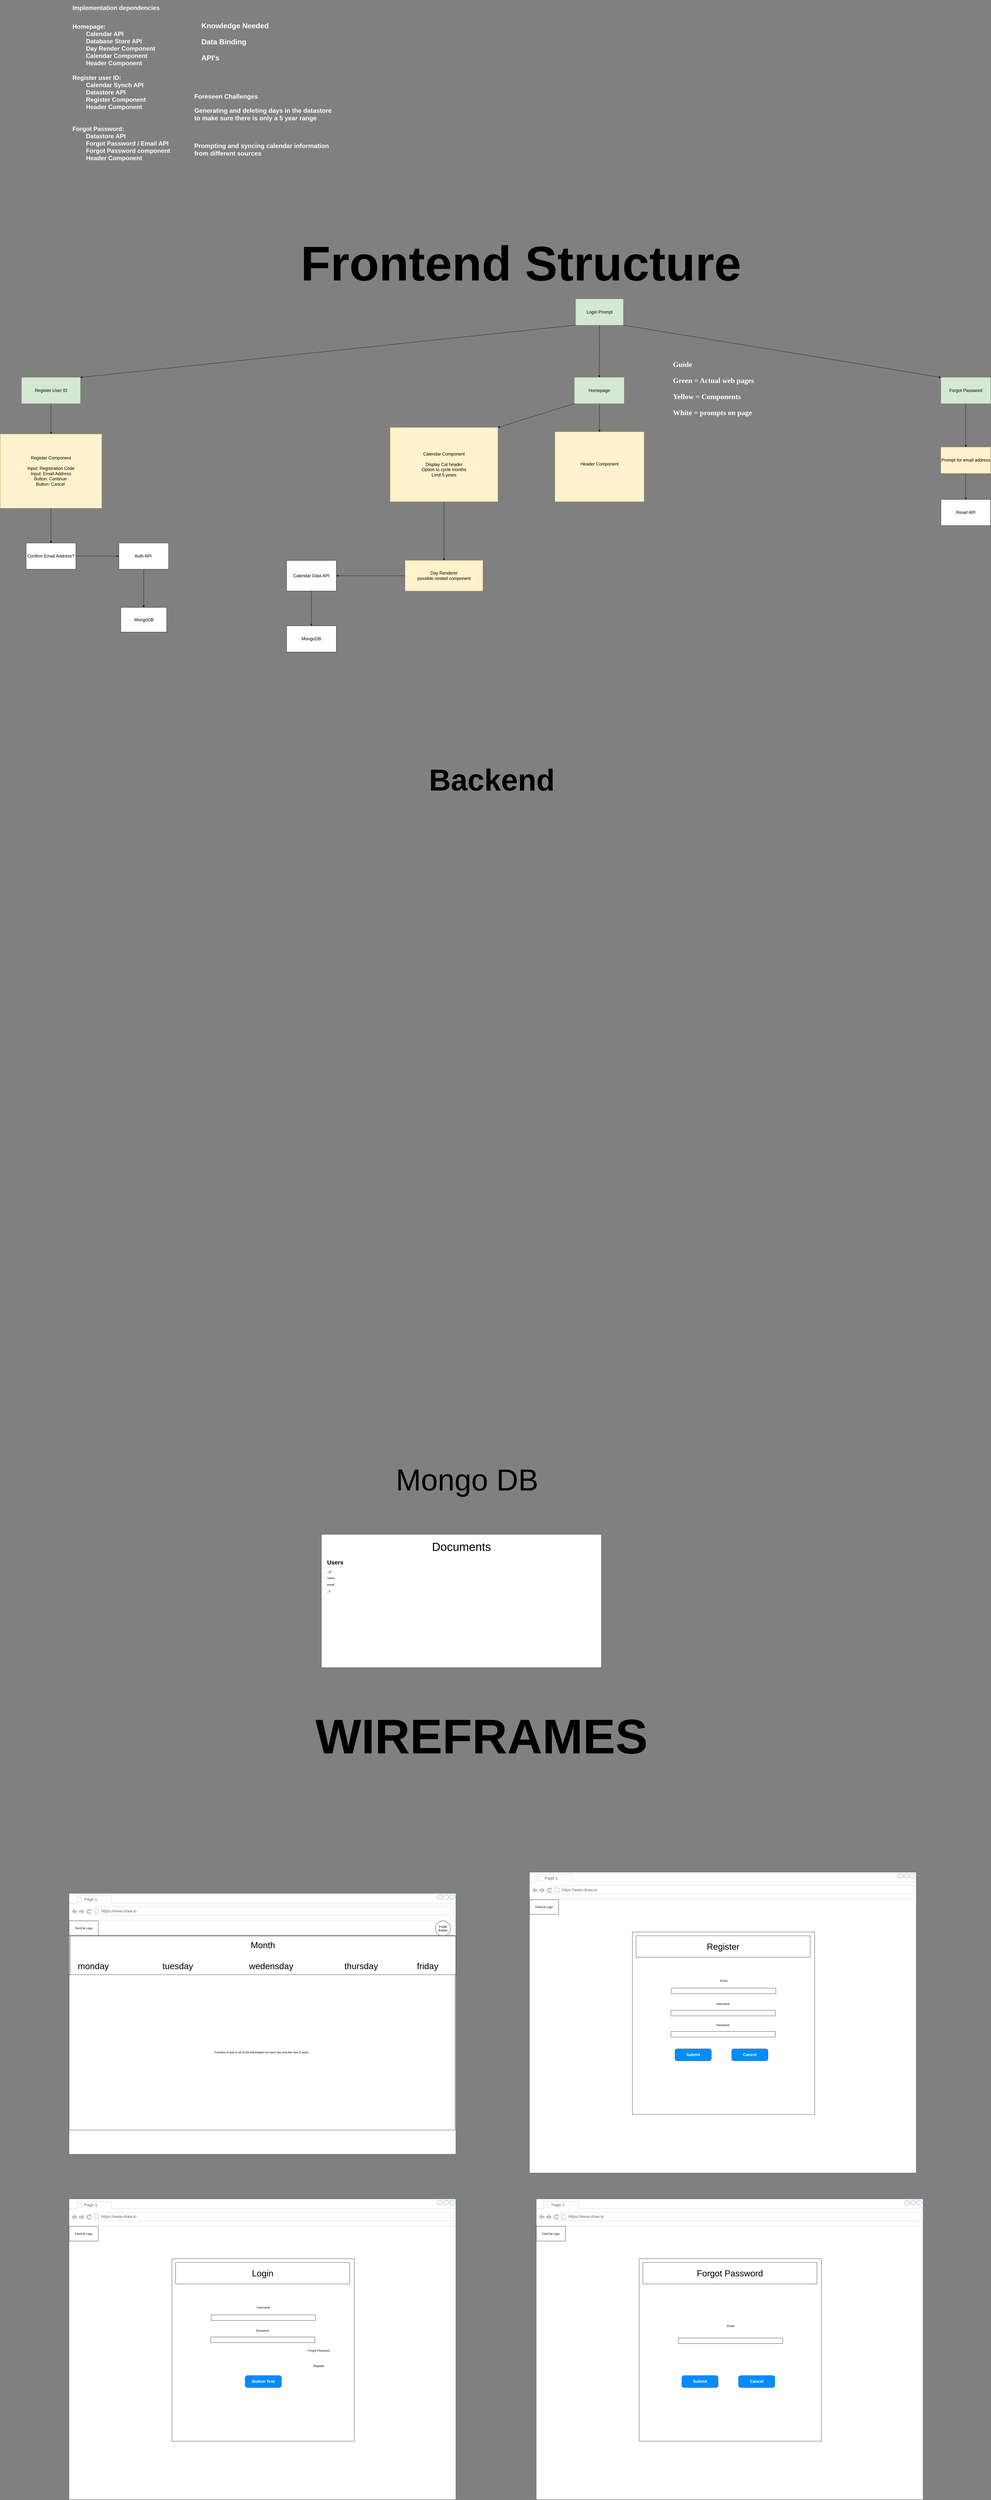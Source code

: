 <mxfile>
    <diagram id="mQ4QktbLPfkQFW6-Um_Z" name="Page-1">
        <mxGraphModel dx="3134" dy="2058" grid="0" gridSize="10" guides="1" tooltips="1" connect="1" arrows="1" fold="1" page="1" pageScale="1" pageWidth="850" pageHeight="1100" background="#808080" math="0" shadow="0">
            <root>
                <mxCell id="0"/>
                <mxCell id="1" parent="0"/>
                <mxCell id="VChRc7PzwLC0oZVzBRvW-25" value="&lt;h1 style=&quot;font-size: 30px&quot;&gt;&lt;font style=&quot;font-size: 30px&quot; color=&quot;#ffffff&quot;&gt;Knowledge Needed&lt;/font&gt;&lt;/h1&gt;&lt;p style=&quot;font-size: 30px&quot;&gt;&lt;font style=&quot;font-size: 30px&quot; color=&quot;#ffffff&quot;&gt;&lt;b&gt;Data Binding&lt;/b&gt;&lt;/font&gt;&lt;/p&gt;&lt;p style=&quot;font-size: 30px&quot;&gt;&lt;font style=&quot;font-size: 30px&quot; color=&quot;#ffffff&quot;&gt;&lt;b&gt;API's&lt;/b&gt;&lt;/font&gt;&lt;/p&gt;&lt;p style=&quot;font-size: 30px&quot;&gt;&lt;br&gt;&lt;/p&gt;" style="text;html=1;strokeColor=none;fillColor=none;spacing=5;spacingTop=-20;whiteSpace=wrap;overflow=hidden;rounded=0;" parent="1" vertex="1">
                    <mxGeometry x="-791" y="-724" width="375" height="263" as="geometry"/>
                </mxCell>
                <mxCell id="VChRc7PzwLC0oZVzBRvW-35" value="&lt;h1 style=&quot;font-size: 26px&quot;&gt;&lt;font style=&quot;font-size: 26px&quot; color=&quot;#ffffff&quot;&gt;Foreseen Challenges&lt;/font&gt;&lt;/h1&gt;&lt;p style=&quot;font-size: 26px&quot;&gt;&lt;font style=&quot;font-size: 26px&quot; color=&quot;#ffffff&quot;&gt;&lt;b&gt;Generating and deleting days in the datastore to make sure there is only a 5 year range&amp;nbsp;&lt;/b&gt;&lt;/font&gt;&lt;/p&gt;&lt;p style=&quot;font-size: 26px&quot;&gt;&lt;font style=&quot;font-size: 26px&quot; color=&quot;#ffffff&quot;&gt;&lt;b&gt;&lt;br&gt;&lt;/b&gt;&lt;/font&gt;&lt;/p&gt;&lt;p style=&quot;font-size: 26px&quot;&gt;&lt;font style=&quot;font-size: 26px&quot; color=&quot;#ffffff&quot;&gt;&lt;b&gt;Prompting and syncing calendar information from different sources&amp;nbsp;&lt;/b&gt;&lt;/font&gt;&lt;/p&gt;" style="text;html=1;strokeColor=none;fillColor=none;spacing=5;spacingTop=-20;whiteSpace=wrap;overflow=hidden;rounded=0;" parent="1" vertex="1">
                    <mxGeometry x="-820" y="-428" width="603" height="368" as="geometry"/>
                </mxCell>
                <mxCell id="VChRc7PzwLC0oZVzBRvW-37" value="&lt;h1 style=&quot;font-size: 25px&quot;&gt;&lt;font style=&quot;font-size: 25px&quot; color=&quot;#ffffff&quot;&gt;Implementation dependencies&lt;/font&gt;&lt;/h1&gt;&lt;div style=&quot;font-size: 25px&quot;&gt;&lt;font style=&quot;font-size: 25px&quot; color=&quot;#ffffff&quot;&gt;&lt;b&gt;&lt;br&gt;&lt;/b&gt;&lt;/font&gt;&lt;/div&gt;&lt;div style=&quot;font-size: 25px&quot;&gt;&lt;font style=&quot;font-size: 25px&quot; color=&quot;#ffffff&quot;&gt;&lt;b&gt;Homepage:&lt;/b&gt;&lt;/font&gt;&lt;/div&gt;&lt;div style=&quot;font-size: 25px&quot;&gt;&lt;font style=&quot;font-size: 25px&quot; color=&quot;#ffffff&quot;&gt;&lt;b&gt;&lt;span style=&quot;white-space: pre&quot;&gt;&#9;&lt;/span&gt;Calendar API&lt;br&gt;&lt;/b&gt;&lt;/font&gt;&lt;/div&gt;&lt;div style=&quot;font-size: 25px&quot;&gt;&lt;font style=&quot;font-size: 25px&quot; color=&quot;#ffffff&quot;&gt;&lt;b&gt;&lt;span style=&quot;white-space: pre&quot;&gt;&#9;&lt;/span&gt;Database Store API&lt;br&gt;&lt;/b&gt;&lt;/font&gt;&lt;/div&gt;&lt;div style=&quot;font-size: 25px&quot;&gt;&lt;span style=&quot;white-space: pre&quot;&gt;&lt;font style=&quot;font-size: 25px&quot; color=&quot;#ffffff&quot;&gt;&lt;b&gt;&lt;span style=&quot;white-space: pre&quot;&gt;&#9;&lt;/span&gt;Day Render Component&lt;/b&gt;&lt;/font&gt;&lt;/span&gt;&lt;/div&gt;&lt;div style=&quot;font-size: 25px&quot;&gt;&lt;span style=&quot;white-space: pre&quot;&gt;&lt;font style=&quot;font-size: 25px&quot; color=&quot;#ffffff&quot;&gt;&lt;b&gt;&lt;span style=&quot;white-space: pre&quot;&gt;&#9;&lt;/span&gt;Calendar Component&lt;/b&gt;&lt;/font&gt;&lt;/span&gt;&lt;/div&gt;&lt;div style=&quot;font-size: 25px&quot;&gt;&lt;font style=&quot;font-size: 25px&quot; color=&quot;#ffffff&quot;&gt;&lt;b&gt;&lt;span style=&quot;white-space: pre&quot;&gt;&lt;span style=&quot;white-space: pre&quot;&gt;&#9;&lt;/span&gt;Header Component&#9;&lt;/span&gt;&lt;br&gt;&lt;/b&gt;&lt;/font&gt;&lt;/div&gt;&lt;div style=&quot;font-size: 25px&quot;&gt;&lt;font style=&quot;font-size: 25px&quot; color=&quot;#ffffff&quot;&gt;&lt;b&gt;&lt;br&gt;&lt;/b&gt;&lt;/font&gt;&lt;/div&gt;&lt;div style=&quot;font-size: 25px&quot;&gt;&lt;font style=&quot;font-size: 25px&quot; color=&quot;#ffffff&quot;&gt;&lt;b&gt;Register user ID:&lt;/b&gt;&lt;/font&gt;&lt;/div&gt;&lt;div style=&quot;font-size: 25px&quot;&gt;&lt;font style=&quot;font-size: 25px&quot; color=&quot;#ffffff&quot;&gt;&lt;b&gt;&lt;span style=&quot;white-space: pre&quot;&gt;&#9;&lt;/span&gt;Calendar Synch API&amp;nbsp;&lt;br&gt;&lt;/b&gt;&lt;/font&gt;&lt;/div&gt;&lt;div style=&quot;font-size: 25px&quot;&gt;&lt;font style=&quot;font-size: 25px&quot; color=&quot;#ffffff&quot;&gt;&lt;b&gt;&lt;span style=&quot;white-space: pre&quot;&gt;&#9;&lt;/span&gt;Datastore API&amp;nbsp;&lt;/b&gt;&lt;/font&gt;&lt;/div&gt;&lt;div style=&quot;font-size: 25px&quot;&gt;&lt;font style=&quot;font-size: 25px&quot; color=&quot;#ffffff&quot;&gt;&lt;b&gt;&lt;span style=&quot;white-space: pre&quot;&gt;&#9;&lt;/span&gt;Register Component&lt;br&gt;&lt;/b&gt;&lt;/font&gt;&lt;/div&gt;&lt;div style=&quot;font-size: 25px&quot;&gt;&lt;font style=&quot;font-size: 25px&quot; color=&quot;#ffffff&quot;&gt;&lt;b&gt;&lt;span style=&quot;white-space: pre&quot;&gt;&#9;&lt;/span&gt;Header Component&lt;br&gt;&lt;/b&gt;&lt;/font&gt;&lt;/div&gt;&lt;div style=&quot;font-size: 25px&quot;&gt;&lt;font style=&quot;font-size: 25px&quot; color=&quot;#ffffff&quot;&gt;&lt;b&gt;&lt;br&gt;&lt;/b&gt;&lt;/font&gt;&lt;/div&gt;&lt;div style=&quot;font-size: 25px&quot;&gt;&lt;font style=&quot;font-size: 25px&quot; color=&quot;#ffffff&quot;&gt;&lt;b&gt;&lt;br&gt;&lt;/b&gt;&lt;/font&gt;&lt;/div&gt;&lt;div style=&quot;font-size: 25px&quot;&gt;&lt;font style=&quot;font-size: 25px&quot; color=&quot;#ffffff&quot;&gt;&lt;b&gt;Forgot Password:&lt;/b&gt;&lt;/font&gt;&lt;/div&gt;&lt;div style=&quot;font-size: 25px&quot;&gt;&lt;font style=&quot;font-size: 25px&quot; color=&quot;#ffffff&quot;&gt;&lt;b&gt;&lt;span style=&quot;white-space: pre&quot;&gt;&#9;&lt;/span&gt;Datastore API&lt;br&gt;&lt;/b&gt;&lt;/font&gt;&lt;/div&gt;&lt;div style=&quot;font-size: 25px&quot;&gt;&lt;font style=&quot;font-size: 25px&quot; color=&quot;#ffffff&quot;&gt;&lt;b&gt;&lt;span style=&quot;white-space: pre&quot;&gt;&#9;&lt;/span&gt;Forgot Password / Email API&lt;br&gt;&lt;/b&gt;&lt;/font&gt;&lt;/div&gt;&lt;div style=&quot;font-size: 25px&quot;&gt;&lt;font style=&quot;font-size: 25px&quot; color=&quot;#ffffff&quot;&gt;&lt;b&gt;&lt;span style=&quot;white-space: pre&quot;&gt;&#9;&lt;/span&gt;Forgot Password component&lt;br&gt;&lt;/b&gt;&lt;/font&gt;&lt;/div&gt;&lt;div style=&quot;font-size: 25px&quot;&gt;&lt;font style=&quot;font-size: 25px&quot; color=&quot;#ffffff&quot;&gt;&lt;b&gt;&lt;span style=&quot;white-space: pre&quot;&gt;&#9;&lt;/span&gt;Header Component&lt;br&gt;&lt;/b&gt;&lt;/font&gt;&lt;/div&gt;&lt;div style=&quot;font-size: 25px&quot;&gt;&lt;font style=&quot;font-size: 25px&quot; color=&quot;#ffffff&quot;&gt;&lt;b&gt;&lt;span style=&quot;white-space: pre&quot;&gt;&#9;&lt;/span&gt;&lt;br&gt;&lt;/b&gt;&lt;/font&gt;&lt;/div&gt;&lt;div style=&quot;font-size: 25px&quot;&gt;&lt;br&gt;&lt;/div&gt;" style="text;html=1;strokeColor=none;fillColor=none;spacing=5;spacingTop=-20;whiteSpace=wrap;overflow=hidden;rounded=0;" parent="1" vertex="1">
                    <mxGeometry x="-1321" y="-792" width="465" height="786" as="geometry"/>
                </mxCell>
                <mxCell id="z3uLJtatd1558OGStDnJ-68" value="" style="group" parent="1" vertex="1" connectable="0">
                    <mxGeometry x="-1330" y="6888" width="3511" height="2577" as="geometry"/>
                </mxCell>
                <mxCell id="z3uLJtatd1558OGStDnJ-10" value="" style="strokeWidth=1;shadow=0;dashed=0;align=center;html=1;shape=mxgraph.mockup.containers.browserWindow;rSize=0;strokeColor=#666666;strokeColor2=#008cff;strokeColor3=#c4c4c4;mainText=,;recursiveResize=0;" parent="z3uLJtatd1558OGStDnJ-68" vertex="1">
                    <mxGeometry y="87" width="1590" height="1071" as="geometry"/>
                </mxCell>
                <mxCell id="z3uLJtatd1558OGStDnJ-11" value="Page 1" style="strokeWidth=1;shadow=0;dashed=0;align=center;html=1;shape=mxgraph.mockup.containers.anchor;fontSize=17;fontColor=#666666;align=left;" parent="z3uLJtatd1558OGStDnJ-10" vertex="1">
                    <mxGeometry x="60" y="12" width="110" height="26" as="geometry"/>
                </mxCell>
                <mxCell id="z3uLJtatd1558OGStDnJ-12" value="https://www.draw.io" style="strokeWidth=1;shadow=0;dashed=0;align=center;html=1;shape=mxgraph.mockup.containers.anchor;rSize=0;fontSize=17;fontColor=#666666;align=left;" parent="z3uLJtatd1558OGStDnJ-10" vertex="1">
                    <mxGeometry x="130" y="60" width="250" height="26" as="geometry"/>
                </mxCell>
                <mxCell id="z3uLJtatd1558OGStDnJ-13" value="FamCal Logo" style="rounded=0;whiteSpace=wrap;html=1;" parent="z3uLJtatd1558OGStDnJ-10" vertex="1">
                    <mxGeometry y="113" width="120" height="60" as="geometry"/>
                </mxCell>
                <mxCell id="z3uLJtatd1558OGStDnJ-14" value="Profile Bubble" style="ellipse;whiteSpace=wrap;html=1;aspect=fixed;" parent="z3uLJtatd1558OGStDnJ-10" vertex="1">
                    <mxGeometry x="1506" y="113" width="62" height="62" as="geometry"/>
                </mxCell>
                <mxCell id="z3uLJtatd1558OGStDnJ-15" value="" style="html=1;verticalLabelPosition=bottom;align=center;labelBackgroundColor=#ffffff;verticalAlign=top;strokeWidth=2;strokeColor=#0080F0;shadow=0;dashed=0;shape=mxgraph.ios7.icons.calendar;" parent="z3uLJtatd1558OGStDnJ-10" vertex="1">
                    <mxGeometry x="4" y="173" width="1582" height="798" as="geometry"/>
                </mxCell>
                <mxCell id="z3uLJtatd1558OGStDnJ-17" value="&lt;font style=&quot;font-size: 36px&quot;&gt;Month&lt;br&gt;&lt;br&gt;monday&amp;nbsp; &amp;nbsp; &amp;nbsp; &amp;nbsp; &amp;nbsp; &amp;nbsp; &amp;nbsp; &amp;nbsp; &amp;nbsp; &amp;nbsp; &amp;nbsp; tuesday&amp;nbsp; &amp;nbsp; &amp;nbsp; &amp;nbsp; &amp;nbsp; &amp;nbsp; &amp;nbsp; &amp;nbsp; &amp;nbsp; &amp;nbsp; &amp;nbsp; &amp;nbsp;wedensday&amp;nbsp; &amp;nbsp; &amp;nbsp; &amp;nbsp; &amp;nbsp; &amp;nbsp; &amp;nbsp; &amp;nbsp; &amp;nbsp; &amp;nbsp; &amp;nbsp;thursday&amp;nbsp; &amp;nbsp; &amp;nbsp; &amp;nbsp; &amp;nbsp; &amp;nbsp; &amp;nbsp; &amp;nbsp; friday&amp;nbsp; &amp;nbsp;&amp;nbsp;&lt;br&gt;&lt;/font&gt;" style="rounded=0;whiteSpace=wrap;html=1;" parent="z3uLJtatd1558OGStDnJ-10" vertex="1">
                    <mxGeometry x="4" y="175" width="1586" height="159" as="geometry"/>
                </mxCell>
                <mxCell id="z3uLJtatd1558OGStDnJ-19" value="Function to pull in all of the infromation for each day and the next 5 years&amp;nbsp;" style="rounded=0;whiteSpace=wrap;html=1;" parent="z3uLJtatd1558OGStDnJ-10" vertex="1">
                    <mxGeometry y="334" width="1587" height="638" as="geometry"/>
                </mxCell>
                <mxCell id="z3uLJtatd1558OGStDnJ-20" value="&lt;span style=&quot;color: rgba(0 , 0 , 0 , 0) ; font-family: monospace ; font-size: 0px&quot;&gt;%3CmxGraphModel%3E%3Croot%3E%3CmxCell%20id%3D%220%22%2F%3E%3CmxCell%20id%3D%221%22%20parent%3D%220%22%2F%3E%3CmxCell%20id%3D%222%22%20value%3D%22%22%20style%3D%22rounded%3D0%3BwhiteSpace%3Dwrap%3Bhtml%3D1%3B%22%20vertex%3D%221%22%20parent%3D%221%22%3E%3CmxGeometry%20x%3D%22-610%22%20y%3D%223194%22%20width%3D%22429%22%20height%3D%2223%22%20as%3D%22geometry%22%2F%3E%3C%2FmxCell%3E%3C%2Froot%3E%3C%2FmxGraphModel%3E&lt;/span&gt;&lt;span style=&quot;color: rgba(0 , 0 , 0 , 0) ; font-family: monospace ; font-size: 0px&quot;&gt;%3CmxGraphModel%3E%3Croot%3E%3CmxCell%20id%3D%220%22%2F%3E%3CmxCell%20id%3D%221%22%20parent%3D%220%22%2F%3E%3CmxCell%20id%3D%222%22%20value%3D%22%22%20style%3D%22rounded%3D0%3BwhiteSpace%3Dwrap%3Bhtml%3D1%3B%22%20vertex%3D%221%22%20parent%3D%221%22%3E%3CmxGeometry%20x%3D%22-610%22%20y%3D%223194%22%20width%3D%22429%22%20height%3D%2223%22%20as%3D%22geometry%22%2F%3E%3C%2FmxCell%3E%3C%2Froot%3E%3C%2FmxGraphModel%3E&lt;/span&gt;" style="strokeWidth=1;shadow=0;dashed=0;align=center;html=1;shape=mxgraph.mockup.containers.browserWindow;rSize=0;strokeColor=#666666;strokeColor2=#008cff;strokeColor3=#c4c4c4;mainText=,;recursiveResize=0;" parent="z3uLJtatd1558OGStDnJ-68" vertex="1">
                    <mxGeometry y="1342" width="1590" height="1235" as="geometry"/>
                </mxCell>
                <mxCell id="z3uLJtatd1558OGStDnJ-21" value="Page 1" style="strokeWidth=1;shadow=0;dashed=0;align=center;html=1;shape=mxgraph.mockup.containers.anchor;fontSize=17;fontColor=#666666;align=left;" parent="z3uLJtatd1558OGStDnJ-20" vertex="1">
                    <mxGeometry x="60" y="12" width="110" height="26" as="geometry"/>
                </mxCell>
                <mxCell id="z3uLJtatd1558OGStDnJ-22" value="https://www.draw.io" style="strokeWidth=1;shadow=0;dashed=0;align=center;html=1;shape=mxgraph.mockup.containers.anchor;rSize=0;fontSize=17;fontColor=#666666;align=left;" parent="z3uLJtatd1558OGStDnJ-20" vertex="1">
                    <mxGeometry x="130" y="60" width="250" height="26" as="geometry"/>
                </mxCell>
                <mxCell id="z3uLJtatd1558OGStDnJ-23" value="FamCal Logo" style="rounded=0;whiteSpace=wrap;html=1;" parent="z3uLJtatd1558OGStDnJ-20" vertex="1">
                    <mxGeometry y="113" width="120" height="60" as="geometry"/>
                </mxCell>
                <mxCell id="z3uLJtatd1558OGStDnJ-28" value="" style="whiteSpace=wrap;html=1;aspect=fixed;" parent="z3uLJtatd1558OGStDnJ-20" vertex="1">
                    <mxGeometry x="423" y="245.5" width="749.5" height="749.5" as="geometry"/>
                </mxCell>
                <mxCell id="z3uLJtatd1558OGStDnJ-29" value="&lt;font style=&quot;font-size: 36px&quot;&gt;Login&lt;/font&gt;" style="rounded=0;whiteSpace=wrap;html=1;" parent="z3uLJtatd1558OGStDnJ-20" vertex="1">
                    <mxGeometry x="438" y="261" width="716" height="88" as="geometry"/>
                </mxCell>
                <mxCell id="z3uLJtatd1558OGStDnJ-30" value="Username" style="text;html=1;strokeColor=none;fillColor=none;align=center;verticalAlign=middle;whiteSpace=wrap;rounded=0;" parent="z3uLJtatd1558OGStDnJ-20" vertex="1">
                    <mxGeometry x="612.5" y="432" width="372" height="28" as="geometry"/>
                </mxCell>
                <mxCell id="z3uLJtatd1558OGStDnJ-31" value="" style="rounded=0;whiteSpace=wrap;html=1;" parent="z3uLJtatd1558OGStDnJ-20" vertex="1">
                    <mxGeometry x="584" y="476" width="429" height="23" as="geometry"/>
                </mxCell>
                <mxCell id="z3uLJtatd1558OGStDnJ-32" value="Password" style="text;html=1;strokeColor=none;fillColor=none;align=center;verticalAlign=middle;whiteSpace=wrap;rounded=0;" parent="z3uLJtatd1558OGStDnJ-20" vertex="1">
                    <mxGeometry x="609" y="527" width="372" height="28" as="geometry"/>
                </mxCell>
                <mxCell id="z3uLJtatd1558OGStDnJ-33" value="" style="rounded=0;whiteSpace=wrap;html=1;" parent="z3uLJtatd1558OGStDnJ-20" vertex="1">
                    <mxGeometry x="581.5" y="567" width="429" height="23" as="geometry"/>
                </mxCell>
                <mxCell id="z3uLJtatd1558OGStDnJ-34" value="Forgot Password" style="text;html=1;strokeColor=none;fillColor=none;align=center;verticalAlign=middle;whiteSpace=wrap;rounded=0;" parent="z3uLJtatd1558OGStDnJ-20" vertex="1">
                    <mxGeometry x="973" y="613" width="108" height="20" as="geometry"/>
                </mxCell>
                <mxCell id="z3uLJtatd1558OGStDnJ-35" value="Register" style="text;html=1;strokeColor=none;fillColor=none;align=center;verticalAlign=middle;whiteSpace=wrap;rounded=0;" parent="z3uLJtatd1558OGStDnJ-20" vertex="1">
                    <mxGeometry x="990" y="676" width="74" height="20" as="geometry"/>
                </mxCell>
                <mxCell id="z3uLJtatd1558OGStDnJ-36" value="Button Text" style="strokeWidth=1;shadow=0;dashed=0;align=center;html=1;shape=mxgraph.mockup.buttons.button;strokeColor=#666666;fontColor=#ffffff;mainText=;buttonStyle=round;fontSize=17;fontStyle=1;fillColor=#008cff;whiteSpace=wrap;" parent="z3uLJtatd1558OGStDnJ-20" vertex="1">
                    <mxGeometry x="723.5" y="725" width="150" height="50" as="geometry"/>
                </mxCell>
                <mxCell id="z3uLJtatd1558OGStDnJ-37" value="&lt;span style=&quot;color: rgba(0 , 0 , 0 , 0) ; font-family: monospace ; font-size: 0px&quot;&gt;%3CmxGraphModel%3E%3Croot%3E%3CmxCell%20id%3D%220%22%2F%3E%3CmxCell%20id%3D%221%22%20parent%3D%220%22%2F%3E%3CmxCell%20id%3D%222%22%20value%3D%22%22%20style%3D%22rounded%3D0%3BwhiteSpace%3Dwrap%3Bhtml%3D1%3B%22%20vertex%3D%221%22%20parent%3D%221%22%3E%3CmxGeometry%20x%3D%22-610%22%20y%3D%223194%22%20width%3D%22429%22%20height%3D%2223%22%20as%3D%22geometry%22%2F%3E%3C%2FmxCell%3E%3C%2Froot%3E%3C%2FmxGraphModel%3E&lt;/span&gt;&lt;span style=&quot;color: rgba(0 , 0 , 0 , 0) ; font-family: monospace ; font-size: 0px&quot;&gt;%3CmxGraphModel%3E%3Croot%3E%3CmxCell%20id%3D%220%22%2F%3E%3CmxCell%20id%3D%221%22%20parent%3D%220%22%2F%3E%3CmxCell%20id%3D%222%22%20value%3D%22%22%20style%3D%22rounded%3D0%3BwhiteSpace%3Dwrap%3Bhtml%3D1%3B%22%20vertex%3D%221%22%20parent%3D%221%22%3E%3CmxGeometry%20x%3D%22-610%22%20y%3D%223194%22%20width%3D%22429%22%20height%3D%2223%22%20as%3D%22geometry%22%2F%3E%3C%2FmxCell%3E%3C%2Froot%3E%3C%2FmxGraphModel%3E&lt;/span&gt;" style="strokeWidth=1;shadow=0;dashed=0;align=center;html=1;shape=mxgraph.mockup.containers.browserWindow;rSize=0;strokeColor=#666666;strokeColor2=#008cff;strokeColor3=#c4c4c4;mainText=,;recursiveResize=0;" parent="z3uLJtatd1558OGStDnJ-68" vertex="1">
                    <mxGeometry x="1893" width="1590" height="1235" as="geometry"/>
                </mxCell>
                <mxCell id="z3uLJtatd1558OGStDnJ-38" value="Page 1" style="strokeWidth=1;shadow=0;dashed=0;align=center;html=1;shape=mxgraph.mockup.containers.anchor;fontSize=17;fontColor=#666666;align=left;" parent="z3uLJtatd1558OGStDnJ-37" vertex="1">
                    <mxGeometry x="60" y="12" width="110" height="26" as="geometry"/>
                </mxCell>
                <mxCell id="z3uLJtatd1558OGStDnJ-39" value="https://www.draw.io" style="strokeWidth=1;shadow=0;dashed=0;align=center;html=1;shape=mxgraph.mockup.containers.anchor;rSize=0;fontSize=17;fontColor=#666666;align=left;" parent="z3uLJtatd1558OGStDnJ-37" vertex="1">
                    <mxGeometry x="130" y="60" width="250" height="26" as="geometry"/>
                </mxCell>
                <mxCell id="z3uLJtatd1558OGStDnJ-40" value="FamCal Logo" style="rounded=0;whiteSpace=wrap;html=1;" parent="z3uLJtatd1558OGStDnJ-37" vertex="1">
                    <mxGeometry y="113" width="120" height="60" as="geometry"/>
                </mxCell>
                <mxCell id="z3uLJtatd1558OGStDnJ-41" value="" style="whiteSpace=wrap;html=1;aspect=fixed;" parent="z3uLJtatd1558OGStDnJ-37" vertex="1">
                    <mxGeometry x="423" y="245.5" width="749.5" height="749.5" as="geometry"/>
                </mxCell>
                <mxCell id="z3uLJtatd1558OGStDnJ-42" value="&lt;font style=&quot;font-size: 36px&quot;&gt;Register&lt;/font&gt;" style="rounded=0;whiteSpace=wrap;html=1;" parent="z3uLJtatd1558OGStDnJ-37" vertex="1">
                    <mxGeometry x="438" y="261" width="716" height="88" as="geometry"/>
                </mxCell>
                <mxCell id="z3uLJtatd1558OGStDnJ-43" value="Email" style="text;html=1;strokeColor=none;fillColor=none;align=center;verticalAlign=middle;whiteSpace=wrap;rounded=0;" parent="z3uLJtatd1558OGStDnJ-37" vertex="1">
                    <mxGeometry x="612.5" y="432" width="372" height="28" as="geometry"/>
                </mxCell>
                <mxCell id="z3uLJtatd1558OGStDnJ-44" value="" style="rounded=0;whiteSpace=wrap;html=1;" parent="z3uLJtatd1558OGStDnJ-37" vertex="1">
                    <mxGeometry x="584" y="476" width="429" height="23" as="geometry"/>
                </mxCell>
                <mxCell id="z3uLJtatd1558OGStDnJ-45" value="Username" style="text;html=1;strokeColor=none;fillColor=none;align=center;verticalAlign=middle;whiteSpace=wrap;rounded=0;" parent="z3uLJtatd1558OGStDnJ-37" vertex="1">
                    <mxGeometry x="609" y="527" width="372" height="28" as="geometry"/>
                </mxCell>
                <mxCell id="z3uLJtatd1558OGStDnJ-46" value="" style="rounded=0;whiteSpace=wrap;html=1;" parent="z3uLJtatd1558OGStDnJ-37" vertex="1">
                    <mxGeometry x="581.5" y="567" width="429" height="23" as="geometry"/>
                </mxCell>
                <mxCell id="z3uLJtatd1558OGStDnJ-49" value="Submit" style="strokeWidth=1;shadow=0;dashed=0;align=center;html=1;shape=mxgraph.mockup.buttons.button;strokeColor=#666666;fontColor=#ffffff;mainText=;buttonStyle=round;fontSize=17;fontStyle=1;fillColor=#008cff;whiteSpace=wrap;" parent="z3uLJtatd1558OGStDnJ-37" vertex="1">
                    <mxGeometry x="598" y="725" width="150" height="50" as="geometry"/>
                </mxCell>
                <mxCell id="z3uLJtatd1558OGStDnJ-51" value="Password" style="text;html=1;strokeColor=none;fillColor=none;align=center;verticalAlign=middle;whiteSpace=wrap;rounded=0;" parent="z3uLJtatd1558OGStDnJ-37" vertex="1">
                    <mxGeometry x="609" y="614" width="372" height="28" as="geometry"/>
                </mxCell>
                <mxCell id="z3uLJtatd1558OGStDnJ-52" value="" style="rounded=0;whiteSpace=wrap;html=1;" parent="z3uLJtatd1558OGStDnJ-37" vertex="1">
                    <mxGeometry x="581.5" y="654" width="429" height="23" as="geometry"/>
                </mxCell>
                <mxCell id="z3uLJtatd1558OGStDnJ-53" value="Cancel" style="strokeWidth=1;shadow=0;dashed=0;align=center;html=1;shape=mxgraph.mockup.buttons.button;strokeColor=#666666;fontColor=#ffffff;mainText=;buttonStyle=round;fontSize=17;fontStyle=1;fillColor=#008cff;whiteSpace=wrap;" parent="z3uLJtatd1558OGStDnJ-37" vertex="1">
                    <mxGeometry x="831" y="725" width="150" height="50" as="geometry"/>
                </mxCell>
                <mxCell id="z3uLJtatd1558OGStDnJ-54" value="&lt;span style=&quot;color: rgba(0 , 0 , 0 , 0) ; font-family: monospace ; font-size: 0px&quot;&gt;%3CmxGraphModel%3E%3Croot%3E%3CmxCell%20id%3D%220%22%2F%3E%3CmxCell%20id%3D%221%22%20parent%3D%220%22%2F%3E%3CmxCell%20id%3D%222%22%20value%3D%22%22%20style%3D%22rounded%3D0%3BwhiteSpace%3Dwrap%3Bhtml%3D1%3B%22%20vertex%3D%221%22%20parent%3D%221%22%3E%3CmxGeometry%20x%3D%22-610%22%20y%3D%223194%22%20width%3D%22429%22%20height%3D%2223%22%20as%3D%22geometry%22%2F%3E%3C%2FmxCell%3E%3C%2Froot%3E%3C%2FmxGraphModel%3E&lt;/span&gt;&lt;span style=&quot;color: rgba(0 , 0 , 0 , 0) ; font-family: monospace ; font-size: 0px&quot;&gt;%3CmxGraphModel%3E%3Croot%3E%3CmxCell%20id%3D%220%22%2F%3E%3CmxCell%20id%3D%221%22%20parent%3D%220%22%2F%3E%3CmxCell%20id%3D%222%22%20value%3D%22%22%20style%3D%22rounded%3D0%3BwhiteSpace%3Dwrap%3Bhtml%3D1%3B%22%20vertex%3D%221%22%20parent%3D%221%22%3E%3CmxGeometry%20x%3D%22-610%22%20y%3D%223194%22%20width%3D%22429%22%20height%3D%2223%22%20as%3D%22geometry%22%2F%3E%3C%2FmxCell%3E%3C%2Froot%3E%3C%2FmxGraphModel%3E&lt;/span&gt;" style="strokeWidth=1;shadow=0;dashed=0;align=center;html=1;shape=mxgraph.mockup.containers.browserWindow;rSize=0;strokeColor=#666666;strokeColor2=#008cff;strokeColor3=#c4c4c4;mainText=,;recursiveResize=0;" parent="z3uLJtatd1558OGStDnJ-68" vertex="1">
                    <mxGeometry x="1921" y="1342" width="1590" height="1235" as="geometry"/>
                </mxCell>
                <mxCell id="z3uLJtatd1558OGStDnJ-55" value="Page 1" style="strokeWidth=1;shadow=0;dashed=0;align=center;html=1;shape=mxgraph.mockup.containers.anchor;fontSize=17;fontColor=#666666;align=left;" parent="z3uLJtatd1558OGStDnJ-54" vertex="1">
                    <mxGeometry x="60" y="12" width="110" height="26" as="geometry"/>
                </mxCell>
                <mxCell id="z3uLJtatd1558OGStDnJ-56" value="https://www.draw.io" style="strokeWidth=1;shadow=0;dashed=0;align=center;html=1;shape=mxgraph.mockup.containers.anchor;rSize=0;fontSize=17;fontColor=#666666;align=left;" parent="z3uLJtatd1558OGStDnJ-54" vertex="1">
                    <mxGeometry x="130" y="60" width="250" height="26" as="geometry"/>
                </mxCell>
                <mxCell id="z3uLJtatd1558OGStDnJ-57" value="FamCal Logo" style="rounded=0;whiteSpace=wrap;html=1;" parent="z3uLJtatd1558OGStDnJ-54" vertex="1">
                    <mxGeometry y="113" width="120" height="60" as="geometry"/>
                </mxCell>
                <mxCell id="z3uLJtatd1558OGStDnJ-58" value="" style="whiteSpace=wrap;html=1;aspect=fixed;" parent="z3uLJtatd1558OGStDnJ-54" vertex="1">
                    <mxGeometry x="423" y="245.5" width="749.5" height="749.5" as="geometry"/>
                </mxCell>
                <mxCell id="z3uLJtatd1558OGStDnJ-59" value="&lt;font style=&quot;font-size: 36px&quot;&gt;Forgot Password&lt;/font&gt;" style="rounded=0;whiteSpace=wrap;html=1;" parent="z3uLJtatd1558OGStDnJ-54" vertex="1">
                    <mxGeometry x="438" y="261" width="716" height="88" as="geometry"/>
                </mxCell>
                <mxCell id="z3uLJtatd1558OGStDnJ-60" value="Email" style="text;html=1;strokeColor=none;fillColor=none;align=center;verticalAlign=middle;whiteSpace=wrap;rounded=0;" parent="z3uLJtatd1558OGStDnJ-54" vertex="1">
                    <mxGeometry x="612.5" y="508" width="372" height="28" as="geometry"/>
                </mxCell>
                <mxCell id="z3uLJtatd1558OGStDnJ-61" value="" style="rounded=0;whiteSpace=wrap;html=1;" parent="z3uLJtatd1558OGStDnJ-54" vertex="1">
                    <mxGeometry x="584" y="571" width="429" height="23" as="geometry"/>
                </mxCell>
                <mxCell id="z3uLJtatd1558OGStDnJ-64" value="Submit" style="strokeWidth=1;shadow=0;dashed=0;align=center;html=1;shape=mxgraph.mockup.buttons.button;strokeColor=#666666;fontColor=#ffffff;mainText=;buttonStyle=round;fontSize=17;fontStyle=1;fillColor=#008cff;whiteSpace=wrap;" parent="z3uLJtatd1558OGStDnJ-54" vertex="1">
                    <mxGeometry x="598" y="725" width="150" height="50" as="geometry"/>
                </mxCell>
                <mxCell id="z3uLJtatd1558OGStDnJ-67" value="Cancel" style="strokeWidth=1;shadow=0;dashed=0;align=center;html=1;shape=mxgraph.mockup.buttons.button;strokeColor=#666666;fontColor=#ffffff;mainText=;buttonStyle=round;fontSize=17;fontStyle=1;fillColor=#008cff;whiteSpace=wrap;" parent="z3uLJtatd1558OGStDnJ-54" vertex="1">
                    <mxGeometry x="831" y="725" width="150" height="50" as="geometry"/>
                </mxCell>
                <mxCell id="z3uLJtatd1558OGStDnJ-69" value="&lt;font style=&quot;font-size: 200px&quot;&gt;&lt;b&gt;WIREFRAMES&lt;/b&gt;&lt;/font&gt;" style="text;html=1;strokeColor=none;fillColor=none;align=center;verticalAlign=middle;whiteSpace=wrap;rounded=0;" parent="1" vertex="1">
                    <mxGeometry x="-1061" y="6048" width="2854" height="563" as="geometry"/>
                </mxCell>
                <mxCell id="z3uLJtatd1558OGStDnJ-72" value="" style="group" parent="1" vertex="1" connectable="0">
                    <mxGeometry x="-1613" y="426" width="4072" height="1450" as="geometry"/>
                </mxCell>
                <mxCell id="VChRc7PzwLC0oZVzBRvW-1" value="&lt;font style=&quot;font-size: 18px&quot; color=&quot;#000000&quot;&gt;Login Prompt&lt;/font&gt;" style="rounded=0;whiteSpace=wrap;html=1;fillColor=#d5e8d4;strokeColor=#82b366;" parent="z3uLJtatd1558OGStDnJ-72" vertex="1">
                    <mxGeometry x="2365.898" width="195.81" height="107.407" as="geometry"/>
                </mxCell>
                <mxCell id="VChRc7PzwLC0oZVzBRvW-4" value="&lt;font style=&quot;font-size: 18px&quot; color=&quot;#000000&quot;&gt;Register User ID&lt;/font&gt;" style="rounded=0;whiteSpace=wrap;html=1;fillColor=#d5e8d4;strokeColor=#82b366;" parent="z3uLJtatd1558OGStDnJ-72" vertex="1">
                    <mxGeometry x="87.689" y="322.222" width="241.783" height="107.407" as="geometry"/>
                </mxCell>
                <mxCell id="VChRc7PzwLC0oZVzBRvW-5" value="&lt;font style=&quot;font-size: 18px&quot; color=&quot;#000000&quot;&gt;Forgot Password&lt;/font&gt;" style="rounded=0;whiteSpace=wrap;html=1;fillColor=#d5e8d4;strokeColor=#82b366;" parent="z3uLJtatd1558OGStDnJ-72" vertex="1">
                    <mxGeometry x="3867.676" y="322.222" width="204.324" height="107.407" as="geometry"/>
                </mxCell>
                <mxCell id="VChRc7PzwLC0oZVzBRvW-6" value="&lt;font style=&quot;font-size: 18px&quot; color=&quot;#000000&quot;&gt;Homepage&lt;/font&gt;" style="rounded=0;whiteSpace=wrap;html=1;fillColor=#d5e8d4;strokeColor=#82b366;" parent="z3uLJtatd1558OGStDnJ-72" vertex="1">
                    <mxGeometry x="2360.789" y="322.222" width="204.324" height="107.407" as="geometry"/>
                </mxCell>
                <mxCell id="VChRc7PzwLC0oZVzBRvW-9" value="" style="endArrow=classic;html=1;exitX=0;exitY=1;exitDx=0;exitDy=0;entryX=1;entryY=0;entryDx=0;entryDy=0;" parent="z3uLJtatd1558OGStDnJ-72" source="VChRc7PzwLC0oZVzBRvW-1" target="VChRc7PzwLC0oZVzBRvW-4" edge="1">
                    <mxGeometry width="50" height="50" relative="1" as="geometry">
                        <mxPoint x="2709.842" y="1020.37" as="sourcePoint"/>
                        <mxPoint x="2794.977" y="930.864" as="targetPoint"/>
                    </mxGeometry>
                </mxCell>
                <mxCell id="VChRc7PzwLC0oZVzBRvW-10" value="" style="endArrow=classic;html=1;exitX=0.5;exitY=1;exitDx=0;exitDy=0;entryX=0.5;entryY=0;entryDx=0;entryDy=0;" parent="z3uLJtatd1558OGStDnJ-72" source="VChRc7PzwLC0oZVzBRvW-1" target="VChRc7PzwLC0oZVzBRvW-6" edge="1">
                    <mxGeometry width="50" height="50" relative="1" as="geometry">
                        <mxPoint x="2709.842" y="1020.37" as="sourcePoint"/>
                        <mxPoint x="2794.977" y="930.864" as="targetPoint"/>
                    </mxGeometry>
                </mxCell>
                <mxCell id="VChRc7PzwLC0oZVzBRvW-11" value="" style="endArrow=classic;html=1;exitX=1;exitY=1;exitDx=0;exitDy=0;entryX=0;entryY=0;entryDx=0;entryDy=0;" parent="z3uLJtatd1558OGStDnJ-72" source="VChRc7PzwLC0oZVzBRvW-1" target="VChRc7PzwLC0oZVzBRvW-5" edge="1">
                    <mxGeometry width="50" height="50" relative="1" as="geometry">
                        <mxPoint x="2709.842" y="1020.37" as="sourcePoint"/>
                        <mxPoint x="2794.977" y="930.864" as="targetPoint"/>
                    </mxGeometry>
                </mxCell>
                <mxCell id="VChRc7PzwLC0oZVzBRvW-12" value="&lt;font style=&quot;font-size: 18px&quot; color=&quot;#000000&quot;&gt;Prompt for email address&lt;/font&gt;" style="rounded=0;whiteSpace=wrap;html=1;fillColor=#fff2cc;strokeColor=#d6b656;" parent="z3uLJtatd1558OGStDnJ-72" vertex="1">
                    <mxGeometry x="3867.676" y="608.642" width="204.324" height="107.407" as="geometry"/>
                </mxCell>
                <mxCell id="VChRc7PzwLC0oZVzBRvW-13" value="" style="endArrow=classic;html=1;exitX=0.5;exitY=1;exitDx=0;exitDy=0;entryX=0.5;entryY=0;entryDx=0;entryDy=0;" parent="z3uLJtatd1558OGStDnJ-72" source="VChRc7PzwLC0oZVzBRvW-5" target="VChRc7PzwLC0oZVzBRvW-12" edge="1">
                    <mxGeometry width="50" height="50" relative="1" as="geometry">
                        <mxPoint x="2573.627" y="1002.469" as="sourcePoint"/>
                        <mxPoint x="2658.761" y="912.963" as="targetPoint"/>
                    </mxGeometry>
                </mxCell>
                <mxCell id="VChRc7PzwLC0oZVzBRvW-14" value="" style="endArrow=classic;html=1;exitX=0;exitY=1;exitDx=0;exitDy=0;entryX=1;entryY=0;entryDx=0;entryDy=0;" parent="z3uLJtatd1558OGStDnJ-72" source="VChRc7PzwLC0oZVzBRvW-6" target="VChRc7PzwLC0oZVzBRvW-18" edge="1">
                    <mxGeometry width="50" height="50" relative="1" as="geometry">
                        <mxPoint x="2573.627" y="1002.469" as="sourcePoint"/>
                        <mxPoint x="2462.951" y="680.247" as="targetPoint"/>
                    </mxGeometry>
                </mxCell>
                <mxCell id="VChRc7PzwLC0oZVzBRvW-15" value="&lt;font style=&quot;font-size: 18px&quot;&gt;Reset API&lt;/font&gt;" style="rounded=0;whiteSpace=wrap;html=1;" parent="z3uLJtatd1558OGStDnJ-72" vertex="1">
                    <mxGeometry x="3867.676" y="823.457" width="204.324" height="107.407" as="geometry"/>
                </mxCell>
                <mxCell id="VChRc7PzwLC0oZVzBRvW-16" value="" style="endArrow=classic;html=1;exitX=0.5;exitY=1;exitDx=0;exitDy=0;entryX=0.5;entryY=0;entryDx=0;entryDy=0;" parent="z3uLJtatd1558OGStDnJ-72" source="VChRc7PzwLC0oZVzBRvW-12" target="VChRc7PzwLC0oZVzBRvW-15" edge="1">
                    <mxGeometry width="50" height="50" relative="1" as="geometry">
                        <mxPoint x="2573.627" y="984.568" as="sourcePoint"/>
                        <mxPoint x="2658.761" y="895.062" as="targetPoint"/>
                    </mxGeometry>
                </mxCell>
                <mxCell id="VChRc7PzwLC0oZVzBRvW-18" value="&lt;font style=&quot;font-size: 18px&quot; color=&quot;#000000&quot;&gt;Calendar Component&lt;br&gt;&lt;br&gt;Display Cal header&lt;br&gt;Option to cycle months&lt;br&gt;Limit 5 years&lt;/font&gt;" style="rounded=0;whiteSpace=wrap;html=1;fillColor=#fff2cc;strokeColor=#d6b656;" parent="z3uLJtatd1558OGStDnJ-72" vertex="1">
                    <mxGeometry x="1603.089" y="528.086" width="442.701" height="304.321" as="geometry"/>
                </mxCell>
                <mxCell id="VChRc7PzwLC0oZVzBRvW-20" value="" style="endArrow=classic;html=1;exitX=0.5;exitY=1;exitDx=0;exitDy=0;" parent="z3uLJtatd1558OGStDnJ-72" source="VChRc7PzwLC0oZVzBRvW-4" target="VChRc7PzwLC0oZVzBRvW-21" edge="1">
                    <mxGeometry width="50" height="50" relative="1" as="geometry">
                        <mxPoint x="2556.6" y="447.531" as="sourcePoint"/>
                        <mxPoint x="1500.927" y="590.741" as="targetPoint"/>
                    </mxGeometry>
                </mxCell>
                <mxCell id="VChRc7PzwLC0oZVzBRvW-21" value="&lt;font style=&quot;font-size: 18px&quot; color=&quot;#000000&quot;&gt;Register Component&lt;br&gt;&lt;br&gt;Input: Registration Code&lt;br&gt;Input: Email Address&lt;br&gt;Button: Continue&amp;nbsp;&lt;br&gt;Button: Cancel&amp;nbsp;&lt;/font&gt;" style="rounded=0;whiteSpace=wrap;html=1;fillColor=#fff2cc;strokeColor=#d6b656;" parent="z3uLJtatd1558OGStDnJ-72" vertex="1">
                    <mxGeometry y="554.938" width="417.161" height="304.321" as="geometry"/>
                </mxCell>
                <mxCell id="VChRc7PzwLC0oZVzBRvW-26" value="&lt;font style=&quot;font-size: 18px&quot;&gt;&lt;font color=&quot;#000000&quot;&gt;Header Component&lt;br&gt;&lt;/font&gt;&lt;br&gt;&lt;/font&gt;" style="rounded=0;whiteSpace=wrap;html=1;fillColor=#fff2cc;strokeColor=#d6b656;" parent="z3uLJtatd1558OGStDnJ-72" vertex="1">
                    <mxGeometry x="2280.763" y="545.988" width="366.08" height="286.42" as="geometry"/>
                </mxCell>
                <mxCell id="VChRc7PzwLC0oZVzBRvW-27" value="&lt;font style=&quot;font-size: 18px&quot;&gt;Calendar Data API&lt;/font&gt;" style="rounded=0;whiteSpace=wrap;html=1;" parent="z3uLJtatd1558OGStDnJ-72" vertex="1">
                    <mxGeometry x="1177.415" y="1074.074" width="204.324" height="125.309" as="geometry"/>
                </mxCell>
                <mxCell id="VChRc7PzwLC0oZVzBRvW-28" value="" style="endArrow=classic;html=1;exitX=0.5;exitY=1;exitDx=0;exitDy=0;entryX=0.5;entryY=0;entryDx=0;entryDy=0;" parent="z3uLJtatd1558OGStDnJ-72" source="VChRc7PzwLC0oZVzBRvW-6" target="VChRc7PzwLC0oZVzBRvW-26" edge="1">
                    <mxGeometry width="50" height="50" relative="1" as="geometry">
                        <mxPoint x="2505.519" y="859.259" as="sourcePoint"/>
                        <mxPoint x="2590.654" y="769.753" as="targetPoint"/>
                    </mxGeometry>
                </mxCell>
                <mxCell id="VChRc7PzwLC0oZVzBRvW-29" value="&lt;font style=&quot;font-size: 18px&quot; color=&quot;#000000&quot;&gt;Day Renderer&lt;br&gt;possible nested component&lt;/font&gt;" style="rounded=0;whiteSpace=wrap;html=1;fillColor=#fff2cc;strokeColor=#d6b656;" parent="z3uLJtatd1558OGStDnJ-72" vertex="1">
                    <mxGeometry x="1664.812" y="1074.074" width="319.256" height="125.309" as="geometry"/>
                </mxCell>
                <mxCell id="VChRc7PzwLC0oZVzBRvW-30" value="" style="endArrow=classic;html=1;exitX=0.5;exitY=1;exitDx=0;exitDy=0;entryX=0.5;entryY=0;entryDx=0;entryDy=0;" parent="z3uLJtatd1558OGStDnJ-72" source="VChRc7PzwLC0oZVzBRvW-18" target="VChRc7PzwLC0oZVzBRvW-29" edge="1">
                    <mxGeometry width="50" height="50" relative="1" as="geometry">
                        <mxPoint x="2505.519" y="859.259" as="sourcePoint"/>
                        <mxPoint x="2590.654" y="769.753" as="targetPoint"/>
                    </mxGeometry>
                </mxCell>
                <mxCell id="VChRc7PzwLC0oZVzBRvW-31" value="" style="endArrow=classic;html=1;exitX=0;exitY=0.5;exitDx=0;exitDy=0;entryX=1;entryY=0.5;entryDx=0;entryDy=0;" parent="z3uLJtatd1558OGStDnJ-72" source="VChRc7PzwLC0oZVzBRvW-29" target="VChRc7PzwLC0oZVzBRvW-27" edge="1">
                    <mxGeometry width="50" height="50" relative="1" as="geometry">
                        <mxPoint x="2505.519" y="859.259" as="sourcePoint"/>
                        <mxPoint x="1466.874" y="1217.284" as="targetPoint"/>
                    </mxGeometry>
                </mxCell>
                <mxCell id="VChRc7PzwLC0oZVzBRvW-32" value="&lt;font style=&quot;font-size: 18px&quot;&gt;MongoDB&lt;/font&gt;" style="rounded=0;whiteSpace=wrap;html=1;" parent="z3uLJtatd1558OGStDnJ-72" vertex="1">
                    <mxGeometry x="1177.415" y="1342.593" width="204.324" height="107.407" as="geometry"/>
                </mxCell>
                <mxCell id="VChRc7PzwLC0oZVzBRvW-33" value="" style="endArrow=classic;html=1;exitX=0.5;exitY=1;exitDx=0;exitDy=0;entryX=0.5;entryY=0;entryDx=0;entryDy=0;" parent="z3uLJtatd1558OGStDnJ-72" source="VChRc7PzwLC0oZVzBRvW-27" target="VChRc7PzwLC0oZVzBRvW-32" edge="1">
                    <mxGeometry width="50" height="50" relative="1" as="geometry">
                        <mxPoint x="2505.519" y="1074.074" as="sourcePoint"/>
                        <mxPoint x="2590.654" y="984.568" as="targetPoint"/>
                    </mxGeometry>
                </mxCell>
                <mxCell id="VChRc7PzwLC0oZVzBRvW-36" value="&lt;font style=&quot;font-size: 18px&quot;&gt;Confirm Email Address?&lt;/font&gt;" style="rounded=0;whiteSpace=wrap;html=1;" parent="z3uLJtatd1558OGStDnJ-72" vertex="1">
                    <mxGeometry x="106.419" y="1002.469" width="204.324" height="107.407" as="geometry"/>
                </mxCell>
                <mxCell id="Y52oi3kgJmp54eJWZnu8-2" value="" style="endArrow=classic;html=1;exitX=0.5;exitY=1;exitDx=0;exitDy=0;entryX=0.5;entryY=0;entryDx=0;entryDy=0;" parent="z3uLJtatd1558OGStDnJ-72" source="VChRc7PzwLC0oZVzBRvW-21" target="VChRc7PzwLC0oZVzBRvW-36" edge="1">
                    <mxGeometry width="50" height="50" relative="1" as="geometry">
                        <mxPoint x="426.526" y="943.395" as="sourcePoint"/>
                        <mxPoint x="511.66" y="853.889" as="targetPoint"/>
                    </mxGeometry>
                </mxCell>
                <mxCell id="Y52oi3kgJmp54eJWZnu8-3" value="&lt;font style=&quot;font-size: 18px&quot;&gt;Auth API&amp;nbsp;&lt;/font&gt;" style="rounded=0;whiteSpace=wrap;html=1;" parent="z3uLJtatd1558OGStDnJ-72" vertex="1">
                    <mxGeometry x="487.823" y="1002.469" width="204.324" height="107.407" as="geometry"/>
                </mxCell>
                <mxCell id="Y52oi3kgJmp54eJWZnu8-4" value="" style="endArrow=classic;html=1;exitX=1;exitY=0.5;exitDx=0;exitDy=0;entryX=0;entryY=0.5;entryDx=0;entryDy=0;" parent="z3uLJtatd1558OGStDnJ-72" source="VChRc7PzwLC0oZVzBRvW-36" target="Y52oi3kgJmp54eJWZnu8-3" edge="1">
                    <mxGeometry width="50" height="50" relative="1" as="geometry">
                        <mxPoint x="337.985" y="1081.235" as="sourcePoint"/>
                        <mxPoint x="423.12" y="991.728" as="targetPoint"/>
                    </mxGeometry>
                </mxCell>
                <mxCell id="VChRc7PzwLC0oZVzBRvW-19" value="&lt;p style=&quot;line-height: 100%&quot;&gt;&lt;/p&gt;&lt;h1 style=&quot;font-size: 30px&quot;&gt;&lt;font style=&quot;font-size: 30px&quot; face=&quot;Lucida Console&quot; color=&quot;#ffffff&quot;&gt;Guide&lt;/font&gt;&lt;/h1&gt;&lt;p style=&quot;font-size: 30px&quot;&gt;&lt;font face=&quot;Lucida Console&quot; style=&quot;font-size: 30px&quot; color=&quot;#ffffff&quot;&gt;&lt;b&gt;Green = Actual web pages&lt;/b&gt;&lt;/font&gt;&lt;/p&gt;&lt;p style=&quot;font-size: 30px&quot;&gt;&lt;font face=&quot;Lucida Console&quot; style=&quot;font-size: 30px&quot; color=&quot;#ffffff&quot;&gt;&lt;b&gt;Yellow = Components&lt;/b&gt;&lt;/font&gt;&lt;/p&gt;&lt;p style=&quot;font-size: 30px&quot;&gt;&lt;font face=&quot;Lucida Console&quot; style=&quot;font-size: 30px&quot; color=&quot;#ffffff&quot;&gt;&lt;b&gt;&lt;font style=&quot;font-size: 30px&quot;&gt;White = prompts on page&lt;/font&gt;&amp;nbsp;&lt;/b&gt;&lt;/font&gt;&lt;/p&gt;&lt;p&gt;&lt;/p&gt;" style="text;html=1;strokeColor=none;fillColor=none;spacing=5;spacingTop=-20;whiteSpace=wrap;overflow=hidden;rounded=0;" parent="z3uLJtatd1558OGStDnJ-72" vertex="1">
                    <mxGeometry x="2761" y="241" width="354" height="447" as="geometry"/>
                </mxCell>
                <mxCell id="7" value="&lt;font style=&quot;font-size: 18px&quot;&gt;MongoDB&lt;/font&gt;" style="rounded=0;whiteSpace=wrap;html=1;" vertex="1" parent="z3uLJtatd1558OGStDnJ-72">
                    <mxGeometry x="495.69" y="1267" width="188.58" height="101" as="geometry"/>
                </mxCell>
                <mxCell id="8" value="" style="endArrow=classic;html=1;exitX=0.5;exitY=1;exitDx=0;exitDy=0;entryX=0.5;entryY=0;entryDx=0;entryDy=0;" edge="1" parent="z3uLJtatd1558OGStDnJ-72" source="Y52oi3kgJmp54eJWZnu8-3" target="7">
                    <mxGeometry width="50" height="50" relative="1" as="geometry">
                        <mxPoint x="981" y="1399" as="sourcePoint"/>
                        <mxPoint x="1031" y="1349" as="targetPoint"/>
                    </mxGeometry>
                </mxCell>
                <mxCell id="z3uLJtatd1558OGStDnJ-73" value="&lt;font style=&quot;font-size: 200px&quot;&gt;&lt;b&gt;Frontend Structure&lt;/b&gt;&lt;/font&gt;" style="text;html=1;strokeColor=none;fillColor=none;align=center;verticalAlign=middle;whiteSpace=wrap;rounded=0;" parent="1" vertex="1">
                    <mxGeometry x="-720" y="138" width="2496" height="284" as="geometry"/>
                </mxCell>
                <mxCell id="3" value="&lt;font style=&quot;font-size: 124px&quot;&gt;Mongo DB&lt;/font&gt;" style="text;html=1;strokeColor=none;fillColor=none;align=center;verticalAlign=middle;whiteSpace=wrap;rounded=0;" parent="1" vertex="1">
                    <mxGeometry x="-168" y="5152" width="949" height="250" as="geometry"/>
                </mxCell>
                <mxCell id="10" value="&lt;b&gt;Backend&amp;nbsp;&lt;/b&gt;" style="text;html=1;strokeColor=none;fillColor=none;align=center;verticalAlign=middle;whiteSpace=wrap;rounded=0;fontSize=124;" vertex="1" parent="1">
                    <mxGeometry x="64" y="2227" width="723" height="349" as="geometry"/>
                </mxCell>
                <mxCell id="12" value="" style="group" vertex="1" connectable="0" parent="1">
                    <mxGeometry x="-293" y="5500" width="1152" height="548" as="geometry"/>
                </mxCell>
                <mxCell id="2" value="" style="rounded=0;whiteSpace=wrap;html=1;" parent="12" vertex="1">
                    <mxGeometry width="1152" height="548" as="geometry"/>
                </mxCell>
                <mxCell id="4" value="&lt;p style=&quot;line-height: 40%&quot;&gt;&lt;/p&gt;&lt;h1&gt;Users&lt;/h1&gt;&lt;p&gt;_id:&amp;nbsp;&lt;/p&gt;&lt;p&gt;name:&amp;nbsp;&lt;/p&gt;&lt;p&gt;email:&lt;/p&gt;&lt;p&gt;_v:&amp;nbsp;&lt;/p&gt;&lt;p&gt;&lt;br&gt;&lt;/p&gt;&lt;p&gt;&lt;/p&gt;" style="text;html=1;strokeColor=none;fillColor=none;spacing=5;spacingTop=-20;whiteSpace=wrap;overflow=hidden;rounded=0;" parent="12" vertex="1">
                    <mxGeometry x="19" y="96" width="302" height="164" as="geometry"/>
                </mxCell>
                <mxCell id="6" value="&lt;font style=&quot;font-size: 48px&quot;&gt;Documents&lt;/font&gt;" style="text;html=1;strokeColor=none;fillColor=none;align=center;verticalAlign=middle;whiteSpace=wrap;rounded=0;" parent="12" vertex="1">
                    <mxGeometry x="428.5" y="19" width="295" height="64" as="geometry"/>
                </mxCell>
            </root>
        </mxGraphModel>
    </diagram>
</mxfile>